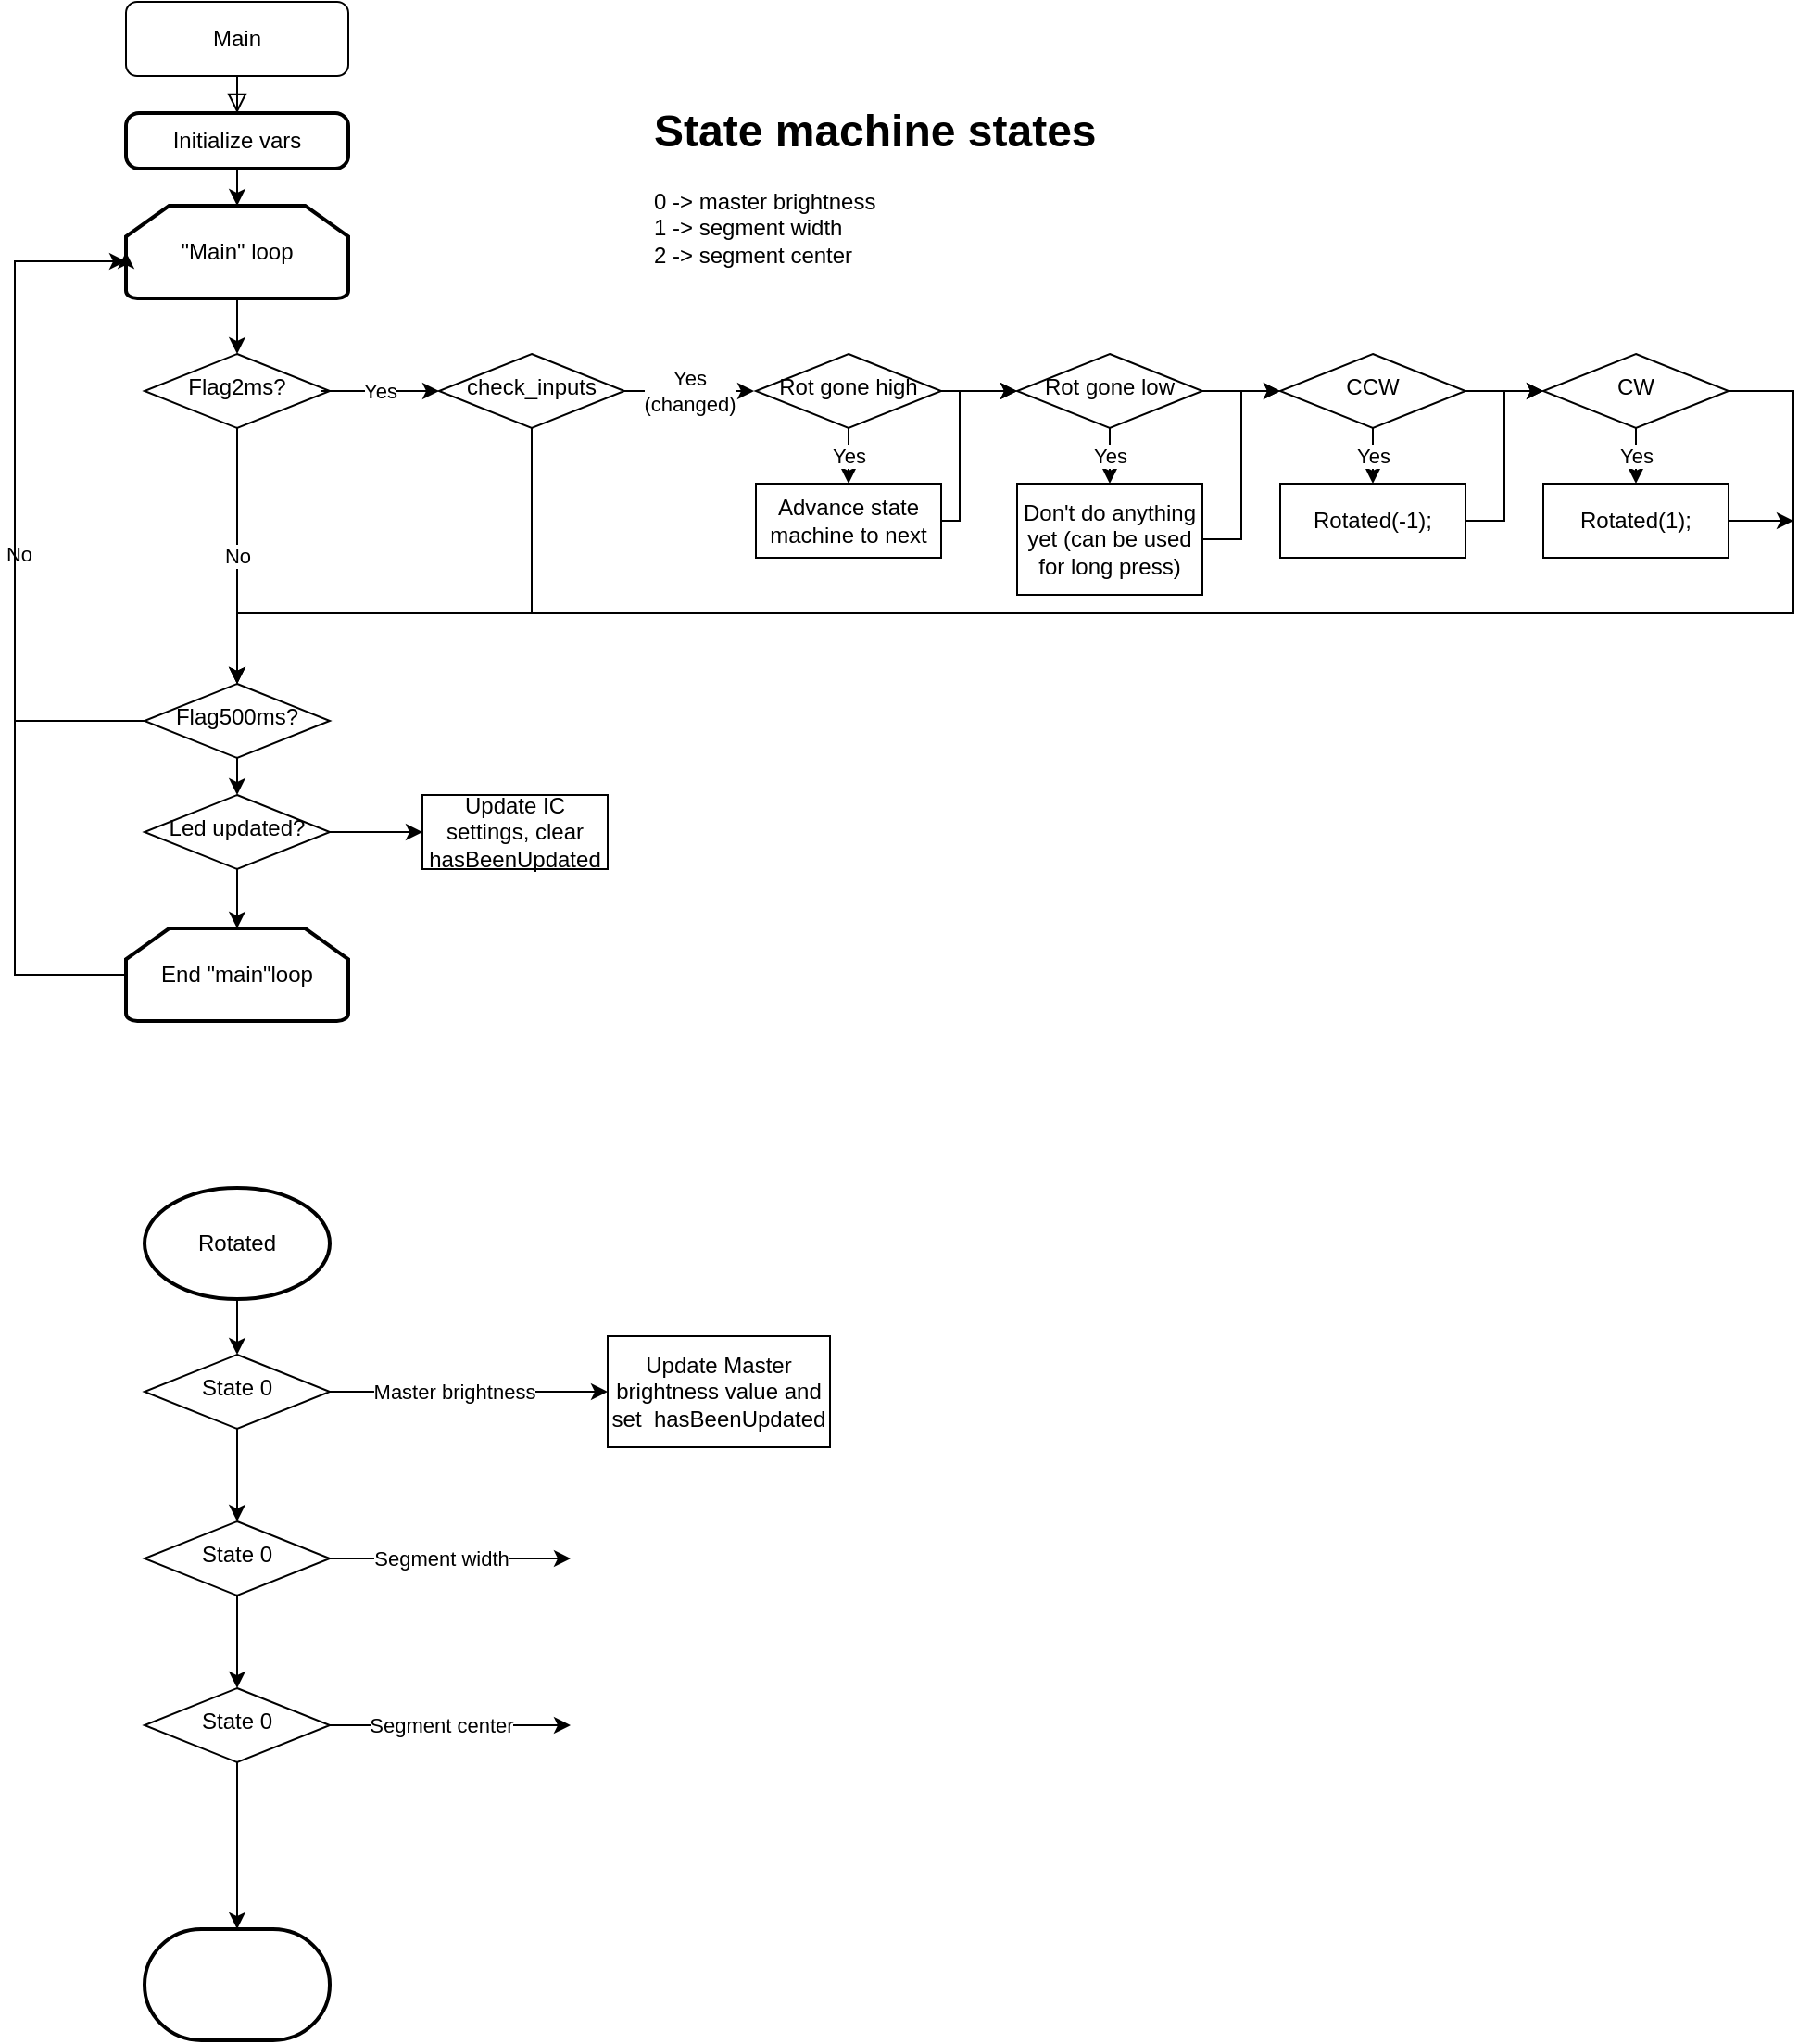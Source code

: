 <mxfile version="13.9.9" type="device"><diagram id="C5RBs43oDa-KdzZeNtuy" name="Page-1"><mxGraphModel dx="1627" dy="979" grid="1" gridSize="10" guides="1" tooltips="1" connect="1" arrows="1" fold="1" page="1" pageScale="1" pageWidth="2339" pageHeight="3300" math="0" shadow="0"><root><mxCell id="WIyWlLk6GJQsqaUBKTNV-0"/><mxCell id="WIyWlLk6GJQsqaUBKTNV-1" parent="WIyWlLk6GJQsqaUBKTNV-0"/><mxCell id="WIyWlLk6GJQsqaUBKTNV-2" value="" style="rounded=0;html=1;jettySize=auto;orthogonalLoop=1;fontSize=11;endArrow=block;endFill=0;endSize=8;strokeWidth=1;shadow=0;labelBackgroundColor=none;edgeStyle=orthogonalEdgeStyle;" parent="WIyWlLk6GJQsqaUBKTNV-1" source="7zxbpASHK09tnHJbOTU0-4" edge="1"><mxGeometry relative="1" as="geometry"><mxPoint x="220" y="170" as="targetPoint"/><Array as="points"><mxPoint x="220" y="170"/></Array></mxGeometry></mxCell><mxCell id="WIyWlLk6GJQsqaUBKTNV-3" value="Main" style="rounded=1;whiteSpace=wrap;html=1;fontSize=12;glass=0;strokeWidth=1;shadow=0;" parent="WIyWlLk6GJQsqaUBKTNV-1" vertex="1"><mxGeometry x="160" y="80" width="120" height="40" as="geometry"/></mxCell><mxCell id="7zxbpASHK09tnHJbOTU0-2" value="&quot;Main&quot; loop" style="strokeWidth=2;html=1;shape=mxgraph.flowchart.loop_limit;whiteSpace=wrap;" vertex="1" parent="WIyWlLk6GJQsqaUBKTNV-1"><mxGeometry x="160" y="190" width="120" height="50" as="geometry"/></mxCell><mxCell id="7zxbpASHK09tnHJbOTU0-19" value="No" style="edgeStyle=orthogonalEdgeStyle;rounded=0;orthogonalLoop=1;jettySize=auto;html=1;exitX=0.5;exitY=1;exitDx=0;exitDy=0;entryX=0.5;entryY=0;entryDx=0;entryDy=0;" edge="1" parent="WIyWlLk6GJQsqaUBKTNV-1" source="7zxbpASHK09tnHJbOTU0-5" target="7zxbpASHK09tnHJbOTU0-14"><mxGeometry relative="1" as="geometry"/></mxCell><mxCell id="7zxbpASHK09tnHJbOTU0-5" value="Flag2ms?" style="rhombus;whiteSpace=wrap;html=1;shadow=0;fontFamily=Helvetica;fontSize=12;align=center;strokeWidth=1;spacing=6;spacingTop=-4;" vertex="1" parent="WIyWlLk6GJQsqaUBKTNV-1"><mxGeometry x="170" y="270" width="100" height="40" as="geometry"/></mxCell><mxCell id="7zxbpASHK09tnHJbOTU0-7" value="Yes" style="endArrow=classic;html=1;entryX=0;entryY=0.5;entryDx=0;entryDy=0;" edge="1" parent="WIyWlLk6GJQsqaUBKTNV-1" target="7zxbpASHK09tnHJbOTU0-12"><mxGeometry width="50" height="50" relative="1" as="geometry"><mxPoint x="265" y="290" as="sourcePoint"/><mxPoint x="335" y="290" as="targetPoint"/></mxGeometry></mxCell><mxCell id="7zxbpASHK09tnHJbOTU0-9" value="" style="endArrow=classic;html=1;exitX=0.5;exitY=1;exitDx=0;exitDy=0;exitPerimeter=0;" edge="1" parent="WIyWlLk6GJQsqaUBKTNV-1" source="7zxbpASHK09tnHJbOTU0-2" target="7zxbpASHK09tnHJbOTU0-5"><mxGeometry width="50" height="50" relative="1" as="geometry"><mxPoint x="215" y="240" as="sourcePoint"/><mxPoint x="265" y="190" as="targetPoint"/></mxGeometry></mxCell><mxCell id="7zxbpASHK09tnHJbOTU0-11" value="" style="endArrow=classic;html=1;" edge="1" parent="WIyWlLk6GJQsqaUBKTNV-1" target="7zxbpASHK09tnHJbOTU0-2"><mxGeometry width="50" height="50" relative="1" as="geometry"><mxPoint x="220" y="170" as="sourcePoint"/><mxPoint x="270" y="120" as="targetPoint"/></mxGeometry></mxCell><mxCell id="7zxbpASHK09tnHJbOTU0-18" style="edgeStyle=orthogonalEdgeStyle;rounded=0;orthogonalLoop=1;jettySize=auto;html=1;exitX=0.5;exitY=1;exitDx=0;exitDy=0;entryX=0.5;entryY=0;entryDx=0;entryDy=0;" edge="1" parent="WIyWlLk6GJQsqaUBKTNV-1" source="7zxbpASHK09tnHJbOTU0-12" target="7zxbpASHK09tnHJbOTU0-14"><mxGeometry relative="1" as="geometry"><Array as="points"><mxPoint x="379" y="410"/><mxPoint x="220" y="410"/></Array></mxGeometry></mxCell><mxCell id="7zxbpASHK09tnHJbOTU0-12" value="check_inputs" style="rhombus;whiteSpace=wrap;html=1;shadow=0;fontFamily=Helvetica;fontSize=12;align=center;strokeWidth=1;spacing=6;spacingTop=-4;" vertex="1" parent="WIyWlLk6GJQsqaUBKTNV-1"><mxGeometry x="329" y="270" width="100" height="40" as="geometry"/></mxCell><mxCell id="7zxbpASHK09tnHJbOTU0-13" value="Yes &lt;br&gt;(changed)" style="endArrow=classic;html=1;" edge="1" parent="WIyWlLk6GJQsqaUBKTNV-1"><mxGeometry width="50" height="50" relative="1" as="geometry"><mxPoint x="429" y="290" as="sourcePoint"/><mxPoint x="499" y="290" as="targetPoint"/></mxGeometry></mxCell><mxCell id="7zxbpASHK09tnHJbOTU0-39" style="edgeStyle=orthogonalEdgeStyle;rounded=0;orthogonalLoop=1;jettySize=auto;html=1;exitX=0;exitY=0.5;exitDx=0;exitDy=0;" edge="1" parent="WIyWlLk6GJQsqaUBKTNV-1" source="7zxbpASHK09tnHJbOTU0-14" target="7zxbpASHK09tnHJbOTU0-2"><mxGeometry relative="1" as="geometry"><mxPoint x="130" y="220" as="targetPoint"/><Array as="points"><mxPoint x="100" y="468"/><mxPoint x="100" y="220"/></Array></mxGeometry></mxCell><mxCell id="7zxbpASHK09tnHJbOTU0-40" value="No" style="edgeLabel;html=1;align=center;verticalAlign=middle;resizable=0;points=[];" vertex="1" connectable="0" parent="7zxbpASHK09tnHJbOTU0-39"><mxGeometry x="-0.153" y="-2" relative="1" as="geometry"><mxPoint as="offset"/></mxGeometry></mxCell><mxCell id="7zxbpASHK09tnHJbOTU0-44" style="edgeStyle=orthogonalEdgeStyle;rounded=0;orthogonalLoop=1;jettySize=auto;html=1;exitX=0.5;exitY=1;exitDx=0;exitDy=0;entryX=0.5;entryY=0;entryDx=0;entryDy=0;" edge="1" parent="WIyWlLk6GJQsqaUBKTNV-1" source="7zxbpASHK09tnHJbOTU0-14" target="7zxbpASHK09tnHJbOTU0-43"><mxGeometry relative="1" as="geometry"/></mxCell><mxCell id="7zxbpASHK09tnHJbOTU0-14" value="Flag500ms?" style="rhombus;whiteSpace=wrap;html=1;shadow=0;fontFamily=Helvetica;fontSize=12;align=center;strokeWidth=1;spacing=6;spacingTop=-4;" vertex="1" parent="WIyWlLk6GJQsqaUBKTNV-1"><mxGeometry x="170" y="448" width="100" height="40" as="geometry"/></mxCell><mxCell id="7zxbpASHK09tnHJbOTU0-4" value="Initialize vars" style="rounded=1;whiteSpace=wrap;html=1;absoluteArcSize=1;arcSize=14;strokeWidth=2;" vertex="1" parent="WIyWlLk6GJQsqaUBKTNV-1"><mxGeometry x="160" y="140" width="120" height="30" as="geometry"/></mxCell><mxCell id="7zxbpASHK09tnHJbOTU0-15" value="" style="rounded=0;html=1;jettySize=auto;orthogonalLoop=1;fontSize=11;endArrow=block;endFill=0;endSize=8;strokeWidth=1;shadow=0;labelBackgroundColor=none;edgeStyle=orthogonalEdgeStyle;" edge="1" parent="WIyWlLk6GJQsqaUBKTNV-1" source="WIyWlLk6GJQsqaUBKTNV-3" target="7zxbpASHK09tnHJbOTU0-4"><mxGeometry relative="1" as="geometry"><mxPoint x="220" y="120" as="sourcePoint"/><mxPoint x="220" y="170" as="targetPoint"/><Array as="points"/></mxGeometry></mxCell><mxCell id="7zxbpASHK09tnHJbOTU0-22" value="Yes" style="edgeStyle=orthogonalEdgeStyle;rounded=0;orthogonalLoop=1;jettySize=auto;html=1;exitX=0.5;exitY=1;exitDx=0;exitDy=0;entryX=0.5;entryY=0;entryDx=0;entryDy=0;" edge="1" parent="WIyWlLk6GJQsqaUBKTNV-1" source="7zxbpASHK09tnHJbOTU0-17" target="7zxbpASHK09tnHJbOTU0-20"><mxGeometry relative="1" as="geometry"/></mxCell><mxCell id="7zxbpASHK09tnHJbOTU0-32" style="edgeStyle=orthogonalEdgeStyle;rounded=0;orthogonalLoop=1;jettySize=auto;html=1;exitX=1;exitY=0.5;exitDx=0;exitDy=0;entryX=0;entryY=0.5;entryDx=0;entryDy=0;" edge="1" parent="WIyWlLk6GJQsqaUBKTNV-1" source="7zxbpASHK09tnHJbOTU0-17" target="7zxbpASHK09tnHJbOTU0-24"><mxGeometry relative="1" as="geometry"/></mxCell><mxCell id="7zxbpASHK09tnHJbOTU0-17" value="Rot gone high" style="rhombus;whiteSpace=wrap;html=1;shadow=0;fontFamily=Helvetica;fontSize=12;align=center;strokeWidth=1;spacing=6;spacingTop=-4;" vertex="1" parent="WIyWlLk6GJQsqaUBKTNV-1"><mxGeometry x="500" y="270" width="100" height="40" as="geometry"/></mxCell><mxCell id="7zxbpASHK09tnHJbOTU0-36" style="edgeStyle=orthogonalEdgeStyle;rounded=0;orthogonalLoop=1;jettySize=auto;html=1;exitX=1;exitY=0.5;exitDx=0;exitDy=0;entryX=0;entryY=0.5;entryDx=0;entryDy=0;" edge="1" parent="WIyWlLk6GJQsqaUBKTNV-1" source="7zxbpASHK09tnHJbOTU0-20" target="7zxbpASHK09tnHJbOTU0-24"><mxGeometry relative="1" as="geometry"><mxPoint x="641" y="250" as="targetPoint"/><Array as="points"><mxPoint x="610" y="360"/><mxPoint x="610" y="290"/></Array></mxGeometry></mxCell><mxCell id="7zxbpASHK09tnHJbOTU0-20" value="Advance state&lt;br&gt;machine to next" style="rounded=0;whiteSpace=wrap;html=1;" vertex="1" parent="WIyWlLk6GJQsqaUBKTNV-1"><mxGeometry x="500" y="340" width="100" height="40" as="geometry"/></mxCell><mxCell id="7zxbpASHK09tnHJbOTU0-23" value="Yes" style="edgeStyle=orthogonalEdgeStyle;rounded=0;orthogonalLoop=1;jettySize=auto;html=1;exitX=0.5;exitY=1;exitDx=0;exitDy=0;entryX=0.5;entryY=0;entryDx=0;entryDy=0;" edge="1" parent="WIyWlLk6GJQsqaUBKTNV-1" source="7zxbpASHK09tnHJbOTU0-24" target="7zxbpASHK09tnHJbOTU0-25"><mxGeometry relative="1" as="geometry"/></mxCell><mxCell id="7zxbpASHK09tnHJbOTU0-33" style="edgeStyle=orthogonalEdgeStyle;rounded=0;orthogonalLoop=1;jettySize=auto;html=1;exitX=1;exitY=0.5;exitDx=0;exitDy=0;entryX=0;entryY=0.5;entryDx=0;entryDy=0;" edge="1" parent="WIyWlLk6GJQsqaUBKTNV-1" source="7zxbpASHK09tnHJbOTU0-24" target="7zxbpASHK09tnHJbOTU0-27"><mxGeometry relative="1" as="geometry"/></mxCell><mxCell id="7zxbpASHK09tnHJbOTU0-24" value="Rot gone low" style="rhombus;whiteSpace=wrap;html=1;shadow=0;fontFamily=Helvetica;fontSize=12;align=center;strokeWidth=1;spacing=6;spacingTop=-4;" vertex="1" parent="WIyWlLk6GJQsqaUBKTNV-1"><mxGeometry x="641" y="270" width="100" height="40" as="geometry"/></mxCell><mxCell id="7zxbpASHK09tnHJbOTU0-37" style="edgeStyle=orthogonalEdgeStyle;rounded=0;orthogonalLoop=1;jettySize=auto;html=1;exitX=1;exitY=0.5;exitDx=0;exitDy=0;entryX=0;entryY=0.5;entryDx=0;entryDy=0;" edge="1" parent="WIyWlLk6GJQsqaUBKTNV-1" source="7zxbpASHK09tnHJbOTU0-25" target="7zxbpASHK09tnHJbOTU0-27"><mxGeometry relative="1" as="geometry"><mxPoint x="770" y="310" as="targetPoint"/></mxGeometry></mxCell><mxCell id="7zxbpASHK09tnHJbOTU0-25" value="Don't do anything&lt;br&gt;yet (can be used for long press)" style="rounded=0;whiteSpace=wrap;html=1;" vertex="1" parent="WIyWlLk6GJQsqaUBKTNV-1"><mxGeometry x="641" y="340" width="100" height="60" as="geometry"/></mxCell><mxCell id="7zxbpASHK09tnHJbOTU0-26" value="Yes" style="edgeStyle=orthogonalEdgeStyle;rounded=0;orthogonalLoop=1;jettySize=auto;html=1;exitX=0.5;exitY=1;exitDx=0;exitDy=0;entryX=0.5;entryY=0;entryDx=0;entryDy=0;" edge="1" parent="WIyWlLk6GJQsqaUBKTNV-1" source="7zxbpASHK09tnHJbOTU0-27" target="7zxbpASHK09tnHJbOTU0-28"><mxGeometry relative="1" as="geometry"/></mxCell><mxCell id="7zxbpASHK09tnHJbOTU0-34" style="edgeStyle=orthogonalEdgeStyle;rounded=0;orthogonalLoop=1;jettySize=auto;html=1;exitX=1;exitY=0.5;exitDx=0;exitDy=0;" edge="1" parent="WIyWlLk6GJQsqaUBKTNV-1" source="7zxbpASHK09tnHJbOTU0-27" target="7zxbpASHK09tnHJbOTU0-30"><mxGeometry relative="1" as="geometry"/></mxCell><mxCell id="7zxbpASHK09tnHJbOTU0-27" value="CCW" style="rhombus;whiteSpace=wrap;html=1;shadow=0;fontFamily=Helvetica;fontSize=12;align=center;strokeWidth=1;spacing=6;spacingTop=-4;" vertex="1" parent="WIyWlLk6GJQsqaUBKTNV-1"><mxGeometry x="783" y="270" width="100" height="40" as="geometry"/></mxCell><mxCell id="7zxbpASHK09tnHJbOTU0-38" style="edgeStyle=orthogonalEdgeStyle;rounded=0;orthogonalLoop=1;jettySize=auto;html=1;exitX=1;exitY=0.5;exitDx=0;exitDy=0;entryX=0;entryY=0.5;entryDx=0;entryDy=0;" edge="1" parent="WIyWlLk6GJQsqaUBKTNV-1" source="7zxbpASHK09tnHJbOTU0-28" target="7zxbpASHK09tnHJbOTU0-30"><mxGeometry relative="1" as="geometry"/></mxCell><mxCell id="7zxbpASHK09tnHJbOTU0-28" value="Rotated(-1);" style="rounded=0;whiteSpace=wrap;html=1;" vertex="1" parent="WIyWlLk6GJQsqaUBKTNV-1"><mxGeometry x="783" y="340" width="100" height="40" as="geometry"/></mxCell><mxCell id="7zxbpASHK09tnHJbOTU0-29" value="Yes" style="edgeStyle=orthogonalEdgeStyle;rounded=0;orthogonalLoop=1;jettySize=auto;html=1;exitX=0.5;exitY=1;exitDx=0;exitDy=0;entryX=0.5;entryY=0;entryDx=0;entryDy=0;" edge="1" parent="WIyWlLk6GJQsqaUBKTNV-1" source="7zxbpASHK09tnHJbOTU0-30" target="7zxbpASHK09tnHJbOTU0-31"><mxGeometry relative="1" as="geometry"/></mxCell><mxCell id="7zxbpASHK09tnHJbOTU0-35" style="edgeStyle=orthogonalEdgeStyle;rounded=0;orthogonalLoop=1;jettySize=auto;html=1;exitX=1;exitY=0.5;exitDx=0;exitDy=0;entryX=0.5;entryY=0;entryDx=0;entryDy=0;" edge="1" parent="WIyWlLk6GJQsqaUBKTNV-1" source="7zxbpASHK09tnHJbOTU0-30" target="7zxbpASHK09tnHJbOTU0-14"><mxGeometry relative="1" as="geometry"><mxPoint x="1065" y="410" as="targetPoint"/><Array as="points"><mxPoint x="1060" y="290"/><mxPoint x="1060" y="410"/><mxPoint x="220" y="410"/></Array></mxGeometry></mxCell><mxCell id="7zxbpASHK09tnHJbOTU0-30" value="CW" style="rhombus;whiteSpace=wrap;html=1;shadow=0;fontFamily=Helvetica;fontSize=12;align=center;strokeWidth=1;spacing=6;spacingTop=-4;" vertex="1" parent="WIyWlLk6GJQsqaUBKTNV-1"><mxGeometry x="925" y="270" width="100" height="40" as="geometry"/></mxCell><mxCell id="7zxbpASHK09tnHJbOTU0-41" style="edgeStyle=orthogonalEdgeStyle;rounded=0;orthogonalLoop=1;jettySize=auto;html=1;exitX=1;exitY=0.5;exitDx=0;exitDy=0;" edge="1" parent="WIyWlLk6GJQsqaUBKTNV-1" source="7zxbpASHK09tnHJbOTU0-31"><mxGeometry relative="1" as="geometry"><mxPoint x="1060" y="359.857" as="targetPoint"/></mxGeometry></mxCell><mxCell id="7zxbpASHK09tnHJbOTU0-31" value="&lt;span&gt;Rotated(1);&lt;/span&gt;" style="rounded=0;whiteSpace=wrap;html=1;" vertex="1" parent="WIyWlLk6GJQsqaUBKTNV-1"><mxGeometry x="925" y="340" width="100" height="40" as="geometry"/></mxCell><mxCell id="7zxbpASHK09tnHJbOTU0-42" value="Update IC settings, clear hasBeenUpdated" style="rounded=0;whiteSpace=wrap;html=1;" vertex="1" parent="WIyWlLk6GJQsqaUBKTNV-1"><mxGeometry x="320" y="508" width="100" height="40" as="geometry"/></mxCell><mxCell id="7zxbpASHK09tnHJbOTU0-45" style="edgeStyle=orthogonalEdgeStyle;rounded=0;orthogonalLoop=1;jettySize=auto;html=1;exitX=1;exitY=0.5;exitDx=0;exitDy=0;entryX=0;entryY=0.5;entryDx=0;entryDy=0;" edge="1" parent="WIyWlLk6GJQsqaUBKTNV-1" source="7zxbpASHK09tnHJbOTU0-43" target="7zxbpASHK09tnHJbOTU0-42"><mxGeometry relative="1" as="geometry"/></mxCell><mxCell id="7zxbpASHK09tnHJbOTU0-64" style="edgeStyle=orthogonalEdgeStyle;rounded=0;orthogonalLoop=1;jettySize=auto;html=1;exitX=0.5;exitY=1;exitDx=0;exitDy=0;" edge="1" parent="WIyWlLk6GJQsqaUBKTNV-1" source="7zxbpASHK09tnHJbOTU0-43" target="7zxbpASHK09tnHJbOTU0-63"><mxGeometry relative="1" as="geometry"/></mxCell><mxCell id="7zxbpASHK09tnHJbOTU0-43" value="Led updated?" style="rhombus;whiteSpace=wrap;html=1;shadow=0;fontFamily=Helvetica;fontSize=12;align=center;strokeWidth=1;spacing=6;spacingTop=-4;" vertex="1" parent="WIyWlLk6GJQsqaUBKTNV-1"><mxGeometry x="170" y="508" width="100" height="40" as="geometry"/></mxCell><mxCell id="7zxbpASHK09tnHJbOTU0-50" style="edgeStyle=orthogonalEdgeStyle;rounded=0;orthogonalLoop=1;jettySize=auto;html=1;exitX=0.5;exitY=1;exitDx=0;exitDy=0;entryX=0.5;entryY=0;entryDx=0;entryDy=0;exitPerimeter=0;" edge="1" parent="WIyWlLk6GJQsqaUBKTNV-1" source="7zxbpASHK09tnHJbOTU0-61" target="7zxbpASHK09tnHJbOTU0-49"><mxGeometry relative="1" as="geometry"><mxPoint x="220" y="790.0" as="sourcePoint"/></mxGeometry></mxCell><mxCell id="7zxbpASHK09tnHJbOTU0-51" style="edgeStyle=orthogonalEdgeStyle;rounded=0;orthogonalLoop=1;jettySize=auto;html=1;exitX=1;exitY=0.5;exitDx=0;exitDy=0;entryX=0;entryY=0.5;entryDx=0;entryDy=0;" edge="1" parent="WIyWlLk6GJQsqaUBKTNV-1" source="7zxbpASHK09tnHJbOTU0-49" target="7zxbpASHK09tnHJbOTU0-67"><mxGeometry relative="1" as="geometry"><mxPoint x="400" y="830" as="targetPoint"/></mxGeometry></mxCell><mxCell id="7zxbpASHK09tnHJbOTU0-52" value="Master brightness" style="edgeLabel;html=1;align=center;verticalAlign=middle;resizable=0;points=[];" vertex="1" connectable="0" parent="7zxbpASHK09tnHJbOTU0-51"><mxGeometry x="-0.324" relative="1" as="geometry"><mxPoint x="15.86" as="offset"/></mxGeometry></mxCell><mxCell id="7zxbpASHK09tnHJbOTU0-59" style="edgeStyle=orthogonalEdgeStyle;rounded=0;orthogonalLoop=1;jettySize=auto;html=1;exitX=0.5;exitY=1;exitDx=0;exitDy=0;entryX=0.5;entryY=0;entryDx=0;entryDy=0;" edge="1" parent="WIyWlLk6GJQsqaUBKTNV-1" source="7zxbpASHK09tnHJbOTU0-49" target="7zxbpASHK09tnHJbOTU0-55"><mxGeometry relative="1" as="geometry"/></mxCell><mxCell id="7zxbpASHK09tnHJbOTU0-49" value="State 0" style="rhombus;whiteSpace=wrap;html=1;shadow=0;fontFamily=Helvetica;fontSize=12;align=center;strokeWidth=1;spacing=6;spacingTop=-4;" vertex="1" parent="WIyWlLk6GJQsqaUBKTNV-1"><mxGeometry x="170" y="810" width="100" height="40" as="geometry"/></mxCell><mxCell id="7zxbpASHK09tnHJbOTU0-53" style="edgeStyle=orthogonalEdgeStyle;rounded=0;orthogonalLoop=1;jettySize=auto;html=1;exitX=1;exitY=0.5;exitDx=0;exitDy=0;" edge="1" parent="WIyWlLk6GJQsqaUBKTNV-1" source="7zxbpASHK09tnHJbOTU0-55"><mxGeometry relative="1" as="geometry"><mxPoint x="400" y="920" as="targetPoint"/></mxGeometry></mxCell><mxCell id="7zxbpASHK09tnHJbOTU0-54" value="Segment width" style="edgeLabel;html=1;align=center;verticalAlign=middle;resizable=0;points=[];" vertex="1" connectable="0" parent="7zxbpASHK09tnHJbOTU0-53"><mxGeometry x="-0.324" relative="1" as="geometry"><mxPoint x="15.86" as="offset"/></mxGeometry></mxCell><mxCell id="7zxbpASHK09tnHJbOTU0-60" style="edgeStyle=orthogonalEdgeStyle;rounded=0;orthogonalLoop=1;jettySize=auto;html=1;exitX=0.5;exitY=1;exitDx=0;exitDy=0;entryX=0.5;entryY=0;entryDx=0;entryDy=0;" edge="1" parent="WIyWlLk6GJQsqaUBKTNV-1" source="7zxbpASHK09tnHJbOTU0-55" target="7zxbpASHK09tnHJbOTU0-58"><mxGeometry relative="1" as="geometry"/></mxCell><mxCell id="7zxbpASHK09tnHJbOTU0-55" value="State 0" style="rhombus;whiteSpace=wrap;html=1;shadow=0;fontFamily=Helvetica;fontSize=12;align=center;strokeWidth=1;spacing=6;spacingTop=-4;" vertex="1" parent="WIyWlLk6GJQsqaUBKTNV-1"><mxGeometry x="170" y="900" width="100" height="40" as="geometry"/></mxCell><mxCell id="7zxbpASHK09tnHJbOTU0-56" style="edgeStyle=orthogonalEdgeStyle;rounded=0;orthogonalLoop=1;jettySize=auto;html=1;exitX=1;exitY=0.5;exitDx=0;exitDy=0;" edge="1" parent="WIyWlLk6GJQsqaUBKTNV-1" source="7zxbpASHK09tnHJbOTU0-58"><mxGeometry relative="1" as="geometry"><mxPoint x="400" y="1010" as="targetPoint"/></mxGeometry></mxCell><mxCell id="7zxbpASHK09tnHJbOTU0-57" value="Segment center" style="edgeLabel;html=1;align=center;verticalAlign=middle;resizable=0;points=[];" vertex="1" connectable="0" parent="7zxbpASHK09tnHJbOTU0-56"><mxGeometry x="-0.324" relative="1" as="geometry"><mxPoint x="15.86" as="offset"/></mxGeometry></mxCell><mxCell id="7zxbpASHK09tnHJbOTU0-66" style="edgeStyle=orthogonalEdgeStyle;rounded=0;orthogonalLoop=1;jettySize=auto;html=1;exitX=0.5;exitY=1;exitDx=0;exitDy=0;entryX=0.5;entryY=0;entryDx=0;entryDy=0;entryPerimeter=0;" edge="1" parent="WIyWlLk6GJQsqaUBKTNV-1" source="7zxbpASHK09tnHJbOTU0-58" target="7zxbpASHK09tnHJbOTU0-62"><mxGeometry relative="1" as="geometry"/></mxCell><mxCell id="7zxbpASHK09tnHJbOTU0-58" value="State 0" style="rhombus;whiteSpace=wrap;html=1;shadow=0;fontFamily=Helvetica;fontSize=12;align=center;strokeWidth=1;spacing=6;spacingTop=-4;" vertex="1" parent="WIyWlLk6GJQsqaUBKTNV-1"><mxGeometry x="170" y="990" width="100" height="40" as="geometry"/></mxCell><mxCell id="7zxbpASHK09tnHJbOTU0-61" value="Rotated" style="strokeWidth=2;html=1;shape=mxgraph.flowchart.start_1;whiteSpace=wrap;" vertex="1" parent="WIyWlLk6GJQsqaUBKTNV-1"><mxGeometry x="170" y="720" width="100" height="60" as="geometry"/></mxCell><mxCell id="7zxbpASHK09tnHJbOTU0-62" value="" style="strokeWidth=2;html=1;shape=mxgraph.flowchart.terminator;whiteSpace=wrap;" vertex="1" parent="WIyWlLk6GJQsqaUBKTNV-1"><mxGeometry x="170" y="1120" width="100" height="60" as="geometry"/></mxCell><mxCell id="7zxbpASHK09tnHJbOTU0-65" style="edgeStyle=orthogonalEdgeStyle;rounded=0;orthogonalLoop=1;jettySize=auto;html=1;exitX=0;exitY=0.5;exitDx=0;exitDy=0;exitPerimeter=0;entryX=0;entryY=0.5;entryDx=0;entryDy=0;entryPerimeter=0;" edge="1" parent="WIyWlLk6GJQsqaUBKTNV-1" source="7zxbpASHK09tnHJbOTU0-63" target="7zxbpASHK09tnHJbOTU0-2"><mxGeometry relative="1" as="geometry"><mxPoint x="100" y="470" as="targetPoint"/><Array as="points"><mxPoint x="100" y="605"/><mxPoint x="100" y="220"/><mxPoint x="160" y="220"/></Array></mxGeometry></mxCell><mxCell id="7zxbpASHK09tnHJbOTU0-63" value="End &quot;main&quot;loop" style="strokeWidth=2;html=1;shape=mxgraph.flowchart.loop_limit;whiteSpace=wrap;" vertex="1" parent="WIyWlLk6GJQsqaUBKTNV-1"><mxGeometry x="160" y="580" width="120" height="50" as="geometry"/></mxCell><mxCell id="7zxbpASHK09tnHJbOTU0-67" value="Update Master brightness value and set&amp;nbsp;&amp;nbsp;hasBeenUpdated" style="rounded=0;whiteSpace=wrap;html=1;" vertex="1" parent="WIyWlLk6GJQsqaUBKTNV-1"><mxGeometry x="420" y="800" width="120" height="60" as="geometry"/></mxCell><mxCell id="7zxbpASHK09tnHJbOTU0-68" value="&lt;h1&gt;State machine states&lt;/h1&gt;&lt;div&gt;0 -&amp;gt; master brightness&lt;/div&gt;&lt;div&gt;1 -&amp;gt; segment width&lt;/div&gt;&lt;div&gt;2 -&amp;gt; segment center&lt;/div&gt;" style="text;html=1;strokeColor=none;fillColor=none;spacing=5;spacingTop=-20;whiteSpace=wrap;overflow=hidden;rounded=0;" vertex="1" parent="WIyWlLk6GJQsqaUBKTNV-1"><mxGeometry x="440" y="130" width="250" height="120" as="geometry"/></mxCell></root></mxGraphModel></diagram></mxfile>